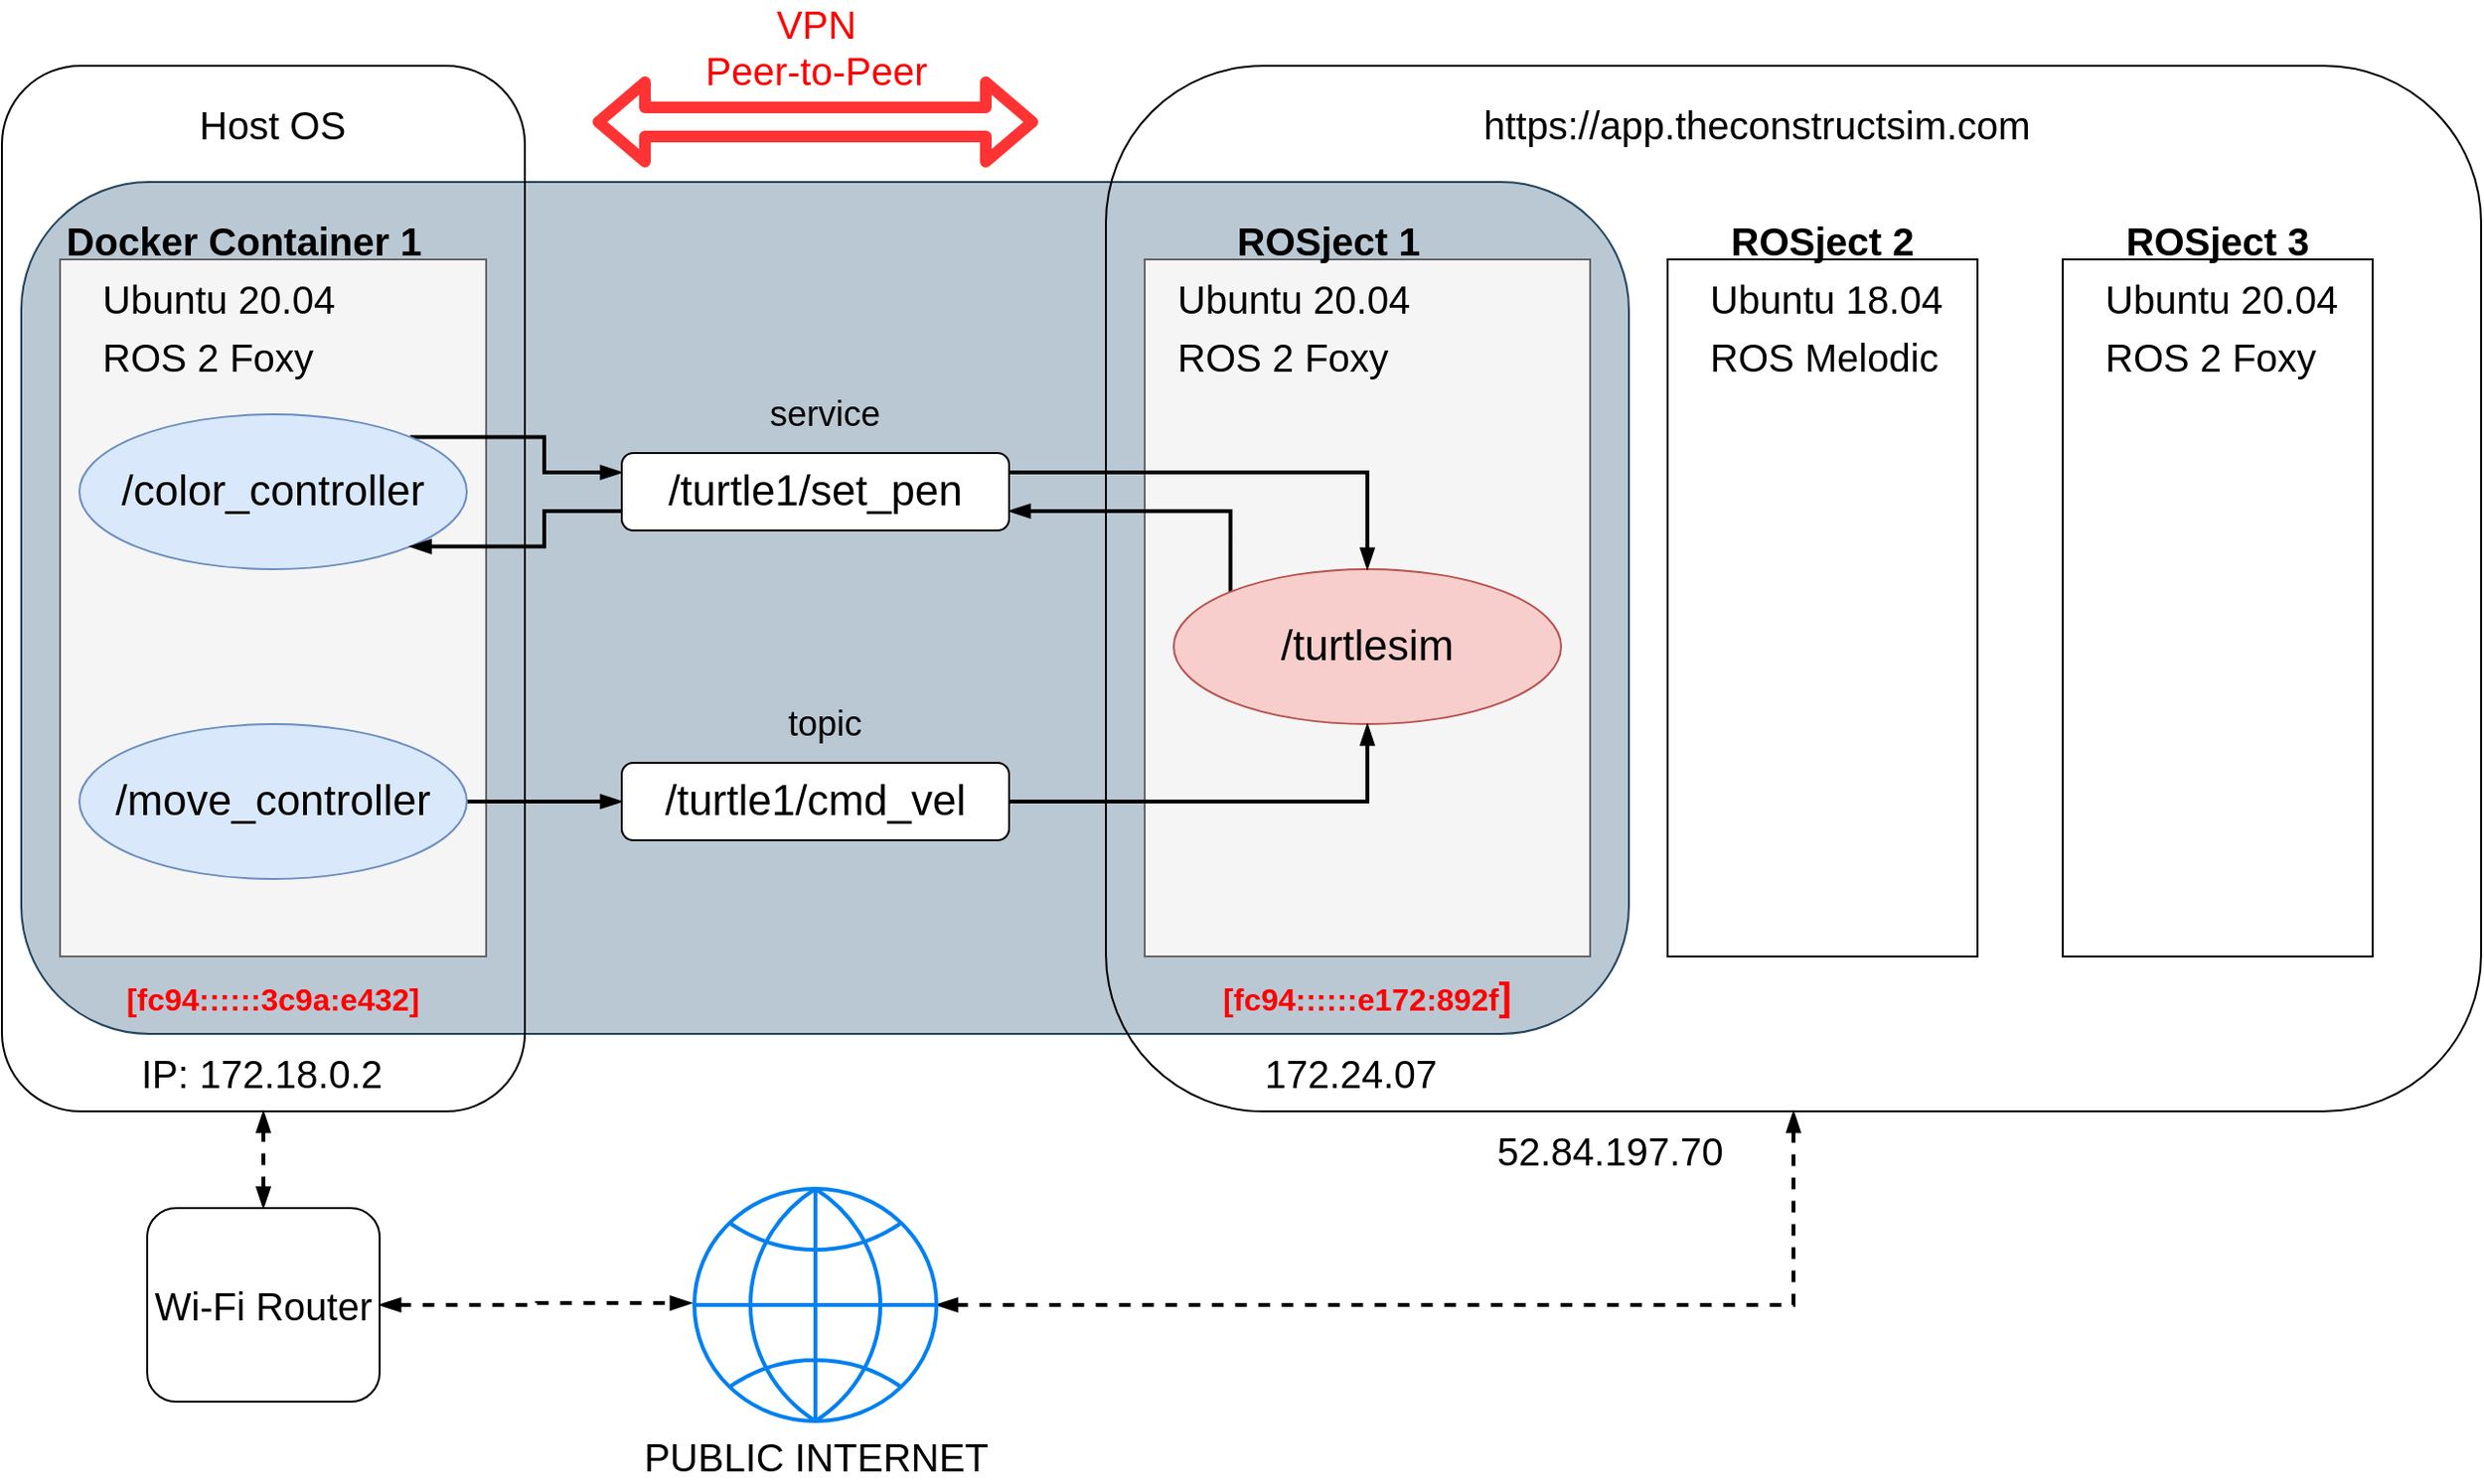 <mxfile version="14.6.6" type="device"><diagram id="ZgK-rg60SdYdkfQ-bzUN" name="Page-1"><mxGraphModel dx="1422" dy="1073" grid="1" gridSize="10" guides="1" tooltips="1" connect="1" arrows="1" fold="1" page="1" pageScale="1" pageWidth="1169" pageHeight="827" math="0" shadow="0"><root><mxCell id="0"/><mxCell id="1" parent="0"/><mxCell id="8QPdw4msQSsCbI8SWVOe-69" value="" style="rounded=1;whiteSpace=wrap;html=1;fontSize=20;align=center;fillColor=#bac8d3;strokeColor=#23445d;" vertex="1" parent="1"><mxGeometry x="130" y="940" width="830" height="440" as="geometry"/></mxCell><mxCell id="8QPdw4msQSsCbI8SWVOe-35" value="https://app.theconstructsim.com" style="text;html=1;strokeColor=none;fillColor=none;align=left;verticalAlign=middle;whiteSpace=wrap;rounded=0;fontSize=20;" vertex="1" parent="1"><mxGeometry x="882.5" y="900" width="355" height="20" as="geometry"/></mxCell><mxCell id="8QPdw4msQSsCbI8SWVOe-26" value="" style="rounded=0;whiteSpace=wrap;html=1;fontSize=20;fontColor=#333333;align=left;fillColor=#f5f5f5;strokeColor=#666666;" vertex="1" parent="1"><mxGeometry x="710" y="980" width="230" height="360" as="geometry"/></mxCell><mxCell id="8QPdw4msQSsCbI8SWVOe-21" value="" style="rounded=0;whiteSpace=wrap;html=1;fontSize=20;fontColor=#333333;align=left;fillColor=#f5f5f5;strokeColor=#666666;" vertex="1" parent="1"><mxGeometry x="150" y="980" width="220" height="360" as="geometry"/></mxCell><mxCell id="8QPdw4msQSsCbI8SWVOe-12" style="edgeStyle=orthogonalEdgeStyle;rounded=0;orthogonalLoop=1;jettySize=auto;html=1;exitX=1;exitY=0;exitDx=0;exitDy=0;entryX=0;entryY=0.25;entryDx=0;entryDy=0;strokeWidth=2;endArrow=blockThin;endFill=1;" edge="1" parent="1" source="8QPdw4msQSsCbI8SWVOe-1" target="8QPdw4msQSsCbI8SWVOe-6"><mxGeometry relative="1" as="geometry"/></mxCell><mxCell id="8QPdw4msQSsCbI8SWVOe-1" value="&lt;font style=&quot;font-size: 22px&quot;&gt;/color_controller&lt;/font&gt;" style="ellipse;whiteSpace=wrap;html=1;fillColor=#dae8fc;strokeColor=#6c8ebf;" vertex="1" parent="1"><mxGeometry x="160" y="1060" width="200" height="80" as="geometry"/></mxCell><mxCell id="8QPdw4msQSsCbI8SWVOe-10" style="edgeStyle=orthogonalEdgeStyle;rounded=0;orthogonalLoop=1;jettySize=auto;html=1;exitX=1;exitY=0.5;exitDx=0;exitDy=0;entryX=0;entryY=0.5;entryDx=0;entryDy=0;strokeWidth=2;endArrow=blockThin;endFill=1;" edge="1" parent="1" source="8QPdw4msQSsCbI8SWVOe-2" target="8QPdw4msQSsCbI8SWVOe-5"><mxGeometry relative="1" as="geometry"/></mxCell><mxCell id="8QPdw4msQSsCbI8SWVOe-2" value="&lt;font style=&quot;font-size: 22px&quot;&gt;/move_controller&lt;/font&gt;" style="ellipse;whiteSpace=wrap;html=1;fillColor=#dae8fc;strokeColor=#6c8ebf;" vertex="1" parent="1"><mxGeometry x="160" y="1220" width="200" height="80" as="geometry"/></mxCell><mxCell id="8QPdw4msQSsCbI8SWVOe-14" style="edgeStyle=orthogonalEdgeStyle;rounded=0;orthogonalLoop=1;jettySize=auto;html=1;exitX=0;exitY=0;exitDx=0;exitDy=0;entryX=1;entryY=0.75;entryDx=0;entryDy=0;strokeWidth=2;endArrow=blockThin;endFill=1;" edge="1" parent="1" source="8QPdw4msQSsCbI8SWVOe-4" target="8QPdw4msQSsCbI8SWVOe-6"><mxGeometry relative="1" as="geometry"><Array as="points"><mxPoint x="754" y="1110"/></Array></mxGeometry></mxCell><mxCell id="8QPdw4msQSsCbI8SWVOe-4" value="&lt;font style=&quot;font-size: 22px&quot;&gt;/turtlesim&lt;/font&gt;" style="ellipse;whiteSpace=wrap;html=1;fillColor=#f8cecc;strokeColor=#b85450;" vertex="1" parent="1"><mxGeometry x="725" y="1140" width="200" height="80" as="geometry"/></mxCell><mxCell id="8QPdw4msQSsCbI8SWVOe-11" style="edgeStyle=orthogonalEdgeStyle;rounded=0;orthogonalLoop=1;jettySize=auto;html=1;exitX=1;exitY=0.5;exitDx=0;exitDy=0;entryX=0.5;entryY=1;entryDx=0;entryDy=0;strokeWidth=2;endArrow=blockThin;endFill=1;" edge="1" parent="1" source="8QPdw4msQSsCbI8SWVOe-5" target="8QPdw4msQSsCbI8SWVOe-4"><mxGeometry relative="1" as="geometry"/></mxCell><mxCell id="8QPdw4msQSsCbI8SWVOe-5" value="&lt;font style=&quot;font-size: 22px&quot;&gt;/turtle1/cmd_vel&lt;/font&gt;" style="rounded=1;whiteSpace=wrap;html=1;" vertex="1" parent="1"><mxGeometry x="440" y="1240" width="200" height="40" as="geometry"/></mxCell><mxCell id="8QPdw4msQSsCbI8SWVOe-13" style="edgeStyle=orthogonalEdgeStyle;rounded=0;orthogonalLoop=1;jettySize=auto;html=1;exitX=1;exitY=0.25;exitDx=0;exitDy=0;entryX=0.5;entryY=0;entryDx=0;entryDy=0;strokeWidth=2;endArrow=blockThin;endFill=1;" edge="1" parent="1" source="8QPdw4msQSsCbI8SWVOe-6" target="8QPdw4msQSsCbI8SWVOe-4"><mxGeometry relative="1" as="geometry"/></mxCell><mxCell id="8QPdw4msQSsCbI8SWVOe-15" style="edgeStyle=orthogonalEdgeStyle;rounded=0;orthogonalLoop=1;jettySize=auto;html=1;exitX=0;exitY=0.75;exitDx=0;exitDy=0;entryX=1;entryY=1;entryDx=0;entryDy=0;strokeWidth=2;endArrow=blockThin;endFill=1;" edge="1" parent="1" source="8QPdw4msQSsCbI8SWVOe-6" target="8QPdw4msQSsCbI8SWVOe-1"><mxGeometry relative="1" as="geometry"/></mxCell><mxCell id="8QPdw4msQSsCbI8SWVOe-6" value="&lt;font style=&quot;font-size: 22px&quot;&gt;/turtle1/set_pen&lt;/font&gt;" style="rounded=1;whiteSpace=wrap;html=1;" vertex="1" parent="1"><mxGeometry x="440" y="1080" width="200" height="40" as="geometry"/></mxCell><mxCell id="8QPdw4msQSsCbI8SWVOe-7" value="&lt;font style=&quot;font-size: 18px&quot;&gt;topic&lt;/font&gt;" style="text;html=1;strokeColor=none;fillColor=none;align=center;verticalAlign=middle;whiteSpace=wrap;rounded=0;" vertex="1" parent="1"><mxGeometry x="490" y="1210" width="110" height="20" as="geometry"/></mxCell><mxCell id="8QPdw4msQSsCbI8SWVOe-8" value="&lt;font style=&quot;font-size: 18px&quot;&gt;service&lt;/font&gt;" style="text;html=1;strokeColor=none;fillColor=none;align=center;verticalAlign=middle;whiteSpace=wrap;rounded=0;" vertex="1" parent="1"><mxGeometry x="475" y="1050" width="140" height="20" as="geometry"/></mxCell><mxCell id="8QPdw4msQSsCbI8SWVOe-18" value="Host OS" style="text;html=1;strokeColor=none;fillColor=none;align=left;verticalAlign=middle;whiteSpace=wrap;rounded=0;fontSize=20;" vertex="1" parent="1"><mxGeometry x="220" y="900" width="140" height="20" as="geometry"/></mxCell><mxCell id="8QPdw4msQSsCbI8SWVOe-23" value="Ubuntu 20.04" style="text;html=1;strokeColor=none;fillColor=none;align=left;verticalAlign=middle;whiteSpace=wrap;rounded=0;fontSize=20;" vertex="1" parent="1"><mxGeometry x="170" y="990" width="140" height="20" as="geometry"/></mxCell><mxCell id="8QPdw4msQSsCbI8SWVOe-24" value="ROS 2 Foxy" style="text;html=1;strokeColor=none;fillColor=none;align=left;verticalAlign=middle;whiteSpace=wrap;rounded=0;fontSize=20;" vertex="1" parent="1"><mxGeometry x="170" y="1020" width="140" height="20" as="geometry"/></mxCell><mxCell id="8QPdw4msQSsCbI8SWVOe-25" value="Docker Container 1" style="text;html=1;strokeColor=none;fillColor=none;align=center;verticalAlign=middle;whiteSpace=wrap;rounded=0;fontSize=20;fontStyle=1" vertex="1" parent="1"><mxGeometry x="150" y="960" width="190" height="20" as="geometry"/></mxCell><mxCell id="8QPdw4msQSsCbI8SWVOe-27" value="ROSject 1" style="text;html=1;strokeColor=none;fillColor=none;align=center;verticalAlign=middle;whiteSpace=wrap;rounded=0;fontSize=20;fontStyle=1" vertex="1" parent="1"><mxGeometry x="710" y="960" width="190" height="20" as="geometry"/></mxCell><mxCell id="8QPdw4msQSsCbI8SWVOe-28" value="Ubuntu 20.04" style="text;html=1;strokeColor=none;fillColor=none;align=left;verticalAlign=middle;whiteSpace=wrap;rounded=0;fontSize=20;" vertex="1" parent="1"><mxGeometry x="725" y="990" width="140" height="20" as="geometry"/></mxCell><mxCell id="8QPdw4msQSsCbI8SWVOe-29" value="ROS 2 Foxy" style="text;html=1;strokeColor=none;fillColor=none;align=left;verticalAlign=middle;whiteSpace=wrap;rounded=0;fontSize=20;" vertex="1" parent="1"><mxGeometry x="725" y="1020" width="140" height="20" as="geometry"/></mxCell><mxCell id="8QPdw4msQSsCbI8SWVOe-31" value="IP: 172.18.0.2" style="text;html=1;strokeColor=none;fillColor=none;align=left;verticalAlign=middle;whiteSpace=wrap;rounded=0;fontSize=20;" vertex="1" parent="1"><mxGeometry x="190" y="1390" width="140" height="20" as="geometry"/></mxCell><mxCell id="8QPdw4msQSsCbI8SWVOe-32" value="172.24.07" style="text;html=1;strokeColor=none;fillColor=none;align=left;verticalAlign=middle;whiteSpace=wrap;rounded=0;fontSize=20;" vertex="1" parent="1"><mxGeometry x="770" y="1390" width="140" height="20" as="geometry"/></mxCell><mxCell id="8QPdw4msQSsCbI8SWVOe-41" style="edgeStyle=orthogonalEdgeStyle;rounded=0;orthogonalLoop=1;jettySize=auto;html=1;exitX=1;exitY=0.5;exitDx=0;exitDy=0;entryX=-0.012;entryY=0.492;entryDx=0;entryDy=0;entryPerimeter=0;dashed=1;fontSize=20;fontColor=#000000;startArrow=blockThin;startFill=1;endArrow=blockThin;endFill=1;strokeWidth=2;" edge="1" parent="1" source="8QPdw4msQSsCbI8SWVOe-36" target="8QPdw4msQSsCbI8SWVOe-39"><mxGeometry relative="1" as="geometry"/></mxCell><mxCell id="8QPdw4msQSsCbI8SWVOe-42" style="edgeStyle=orthogonalEdgeStyle;rounded=0;orthogonalLoop=1;jettySize=auto;html=1;exitX=0.5;exitY=0;exitDx=0;exitDy=0;entryX=0.5;entryY=1;entryDx=0;entryDy=0;dashed=1;fontSize=20;fontColor=#000000;startArrow=blockThin;startFill=1;endArrow=blockThin;endFill=1;strokeWidth=2;" edge="1" parent="1" source="8QPdw4msQSsCbI8SWVOe-36" target="8QPdw4msQSsCbI8SWVOe-16"><mxGeometry relative="1" as="geometry"/></mxCell><mxCell id="8QPdw4msQSsCbI8SWVOe-36" value="Wi-Fi Router" style="rounded=1;whiteSpace=wrap;html=1;fontSize=20;fontColor=#000000;align=center;" vertex="1" parent="1"><mxGeometry x="195" y="1470" width="120" height="100" as="geometry"/></mxCell><mxCell id="8QPdw4msQSsCbI8SWVOe-40" style="edgeStyle=orthogonalEdgeStyle;rounded=0;orthogonalLoop=1;jettySize=auto;html=1;entryX=0.5;entryY=1;entryDx=0;entryDy=0;fontSize=20;fontColor=#000000;endArrow=blockThin;endFill=1;strokeWidth=2;startArrow=blockThin;startFill=1;dashed=1;" edge="1" parent="1" source="8QPdw4msQSsCbI8SWVOe-39" target="8QPdw4msQSsCbI8SWVOe-34"><mxGeometry relative="1" as="geometry"><mxPoint x="765" y="1520" as="targetPoint"/></mxGeometry></mxCell><mxCell id="8QPdw4msQSsCbI8SWVOe-39" value="PUBLIC INTERNET" style="html=1;verticalLabelPosition=bottom;align=center;labelBackgroundColor=#ffffff;verticalAlign=top;strokeWidth=2;strokeColor=#0080F0;shadow=0;dashed=0;shape=mxgraph.ios7.icons.globe;fontSize=20;fontColor=#000000;" vertex="1" parent="1"><mxGeometry x="477.5" y="1460" width="125" height="120" as="geometry"/></mxCell><mxCell id="8QPdw4msQSsCbI8SWVOe-52" value="" style="rounded=0;whiteSpace=wrap;html=1;fontSize=20;align=left;" vertex="1" parent="1"><mxGeometry x="980" y="980" width="160" height="360" as="geometry"/></mxCell><mxCell id="8QPdw4msQSsCbI8SWVOe-53" value="&lt;div&gt;ROSject 2&lt;/div&gt;" style="text;html=1;strokeColor=none;fillColor=none;align=center;verticalAlign=middle;whiteSpace=wrap;rounded=0;fontSize=20;fontStyle=1" vertex="1" parent="1"><mxGeometry x="965" y="960" width="190" height="20" as="geometry"/></mxCell><mxCell id="8QPdw4msQSsCbI8SWVOe-59" value="" style="rounded=0;whiteSpace=wrap;html=1;fontSize=20;align=left;" vertex="1" parent="1"><mxGeometry x="1184" y="980" width="160" height="360" as="geometry"/></mxCell><mxCell id="8QPdw4msQSsCbI8SWVOe-60" value="&lt;div&gt;ROSject 3&lt;br&gt;&lt;/div&gt;" style="text;html=1;strokeColor=none;fillColor=none;align=center;verticalAlign=middle;whiteSpace=wrap;rounded=0;fontSize=20;fontStyle=1" vertex="1" parent="1"><mxGeometry x="1169" y="960" width="190" height="20" as="geometry"/></mxCell><mxCell id="8QPdw4msQSsCbI8SWVOe-61" value="Ubuntu 18.04" style="text;html=1;strokeColor=none;fillColor=none;align=left;verticalAlign=middle;whiteSpace=wrap;rounded=0;fontSize=20;" vertex="1" parent="1"><mxGeometry x="1000" y="990" width="140" height="20" as="geometry"/></mxCell><mxCell id="8QPdw4msQSsCbI8SWVOe-62" value="ROS Melodic" style="text;html=1;strokeColor=none;fillColor=none;align=left;verticalAlign=middle;whiteSpace=wrap;rounded=0;fontSize=20;" vertex="1" parent="1"><mxGeometry x="1000" y="1020" width="140" height="20" as="geometry"/></mxCell><mxCell id="8QPdw4msQSsCbI8SWVOe-63" value="Ubuntu 20.04" style="text;html=1;strokeColor=none;fillColor=none;align=left;verticalAlign=middle;whiteSpace=wrap;rounded=0;fontSize=20;" vertex="1" parent="1"><mxGeometry x="1204" y="990" width="140" height="20" as="geometry"/></mxCell><mxCell id="8QPdw4msQSsCbI8SWVOe-64" value="ROS 2 Foxy" style="text;html=1;strokeColor=none;fillColor=none;align=left;verticalAlign=middle;whiteSpace=wrap;rounded=0;fontSize=20;" vertex="1" parent="1"><mxGeometry x="1204" y="1020" width="140" height="20" as="geometry"/></mxCell><mxCell id="8QPdw4msQSsCbI8SWVOe-66" value="52.84.197.70" style="text;html=1;strokeColor=none;fillColor=none;align=left;verticalAlign=middle;whiteSpace=wrap;rounded=0;fontSize=20;" vertex="1" parent="1"><mxGeometry x="890" y="1430" width="140" height="20" as="geometry"/></mxCell><mxCell id="8QPdw4msQSsCbI8SWVOe-67" value="" style="shape=image;verticalLabelPosition=bottom;labelBackgroundColor=#ffffff;verticalAlign=top;aspect=fixed;imageAspect=0;image=https://husarnet.com/img/husarnet_signet.svg;" vertex="1" parent="1"><mxGeometry x="881.35" y="990" width="43.65" height="50" as="geometry"/></mxCell><mxCell id="8QPdw4msQSsCbI8SWVOe-68" value="" style="shape=image;verticalLabelPosition=bottom;labelBackgroundColor=#ffffff;verticalAlign=top;aspect=fixed;imageAspect=0;image=https://husarnet.com/img/husarnet_signet.svg;" vertex="1" parent="1"><mxGeometry x="310" y="990" width="43.65" height="50" as="geometry"/></mxCell><mxCell id="8QPdw4msQSsCbI8SWVOe-16" value="" style="rounded=1;whiteSpace=wrap;html=1;fillColor=none;" vertex="1" parent="1"><mxGeometry x="120" y="880" width="270" height="540" as="geometry"/></mxCell><mxCell id="8QPdw4msQSsCbI8SWVOe-70" value="&lt;font style=&quot;font-size: 16px&quot;&gt;[fc94::::::3c9a:e432]&lt;/font&gt;" style="text;html=1;strokeColor=none;fillColor=none;align=center;verticalAlign=middle;whiteSpace=wrap;rounded=0;fontSize=20;fontColor=#FF0000;fontStyle=1" vertex="1" parent="1"><mxGeometry x="240" y="1350" width="40" height="20" as="geometry"/></mxCell><mxCell id="8QPdw4msQSsCbI8SWVOe-71" value="&lt;div&gt;&lt;font style=&quot;font-size: 16px&quot;&gt;[fc94::::::e172:892f&lt;/font&gt;]&lt;/div&gt;" style="text;html=1;strokeColor=none;fillColor=none;align=center;verticalAlign=middle;whiteSpace=wrap;rounded=0;fontSize=20;fontColor=#FF0000;fontStyle=1" vertex="1" parent="1"><mxGeometry x="805" y="1350" width="40" height="20" as="geometry"/></mxCell><mxCell id="8QPdw4msQSsCbI8SWVOe-72" value="" style="shape=flexArrow;endArrow=classic;startArrow=classic;html=1;fontSize=20;fontColor=#FF0000;strokeColor=#FF3333;strokeWidth=6;" edge="1" parent="1"><mxGeometry width="100" height="100" relative="1" as="geometry"><mxPoint x="425" y="909" as="sourcePoint"/><mxPoint x="655" y="909" as="targetPoint"/></mxGeometry></mxCell><mxCell id="8QPdw4msQSsCbI8SWVOe-73" value="&lt;div&gt;VPN&lt;/div&gt;&lt;div&gt;Peer-to-Peer&lt;/div&gt;" style="edgeLabel;html=1;align=center;verticalAlign=middle;resizable=0;points=[];fontSize=20;fontColor=#FF0000;" vertex="1" connectable="0" parent="8QPdw4msQSsCbI8SWVOe-72"><mxGeometry x="0.548" y="3" relative="1" as="geometry"><mxPoint x="-63" y="-36" as="offset"/></mxGeometry></mxCell><mxCell id="8QPdw4msQSsCbI8SWVOe-34" value="" style="rounded=1;whiteSpace=wrap;html=1;fillColor=none;" vertex="1" parent="1"><mxGeometry x="690" y="880" width="710" height="540" as="geometry"/></mxCell></root></mxGraphModel></diagram></mxfile>
